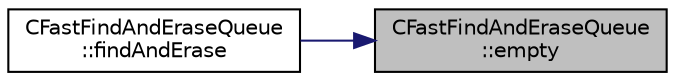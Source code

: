digraph "CFastFindAndEraseQueue::empty"
{
 // LATEX_PDF_SIZE
  edge [fontname="Helvetica",fontsize="10",labelfontname="Helvetica",labelfontsize="10"];
  node [fontname="Helvetica",fontsize="10",shape=record];
  rankdir="RL";
  Node1 [label="CFastFindAndEraseQueue\l::empty",height=0.2,width=0.4,color="black", fillcolor="grey75", style="filled", fontcolor="black",tooltip=" "];
  Node1 -> Node2 [dir="back",color="midnightblue",fontsize="10",style="solid",fontname="Helvetica"];
  Node2 [label="CFastFindAndEraseQueue\l::findAndErase",height=0.2,width=0.4,color="black", fillcolor="white", style="filled",URL="$classCFastFindAndEraseQueue.html#ad26f259455691bc6f70e016b8cf5c8c6",tooltip="Main event, look for an item and erase it if present."];
}
